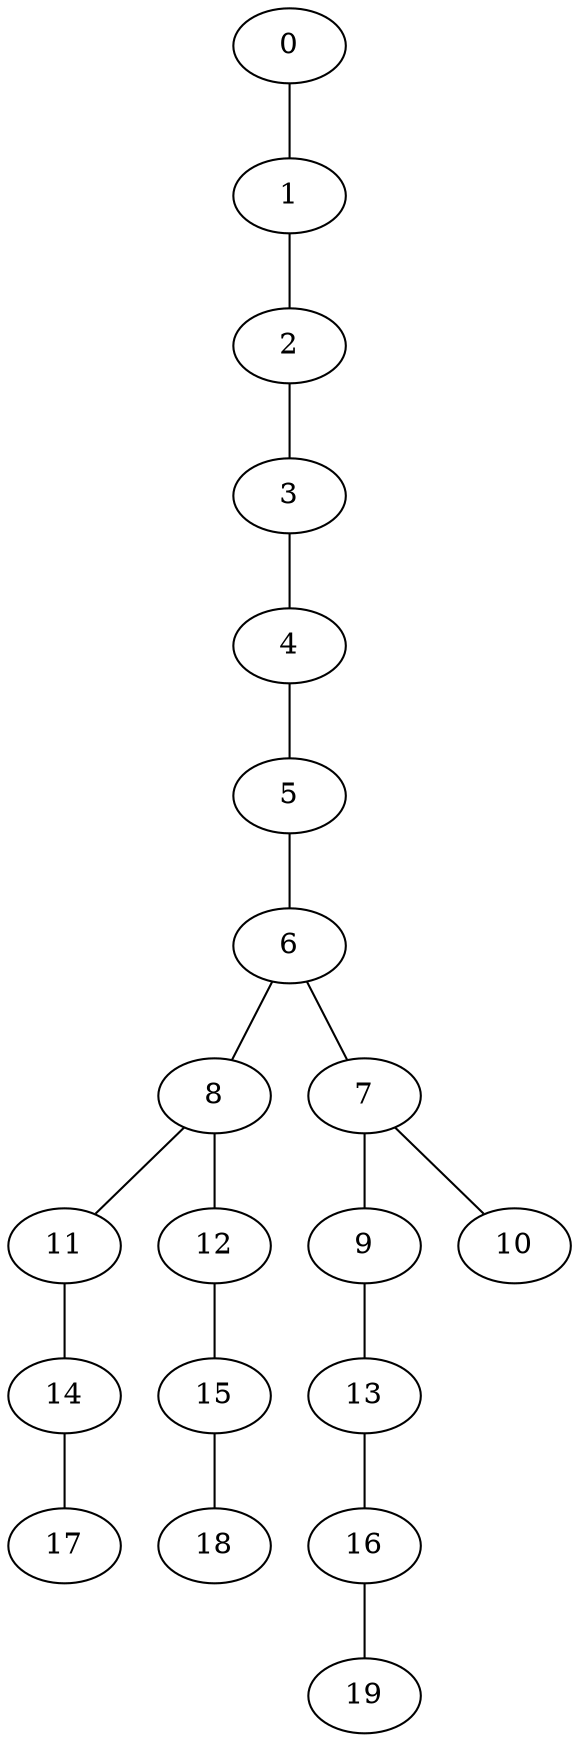 
graph graphname {
    0 -- 1
1 -- 2
2 -- 3
3 -- 4
4 -- 5
5 -- 6
6 -- 8
6 -- 7
7 -- 9
7 -- 10
8 -- 11
8 -- 12
9 -- 13
11 -- 14
12 -- 15
13 -- 16
14 -- 17
15 -- 18
16 -- 19

}
